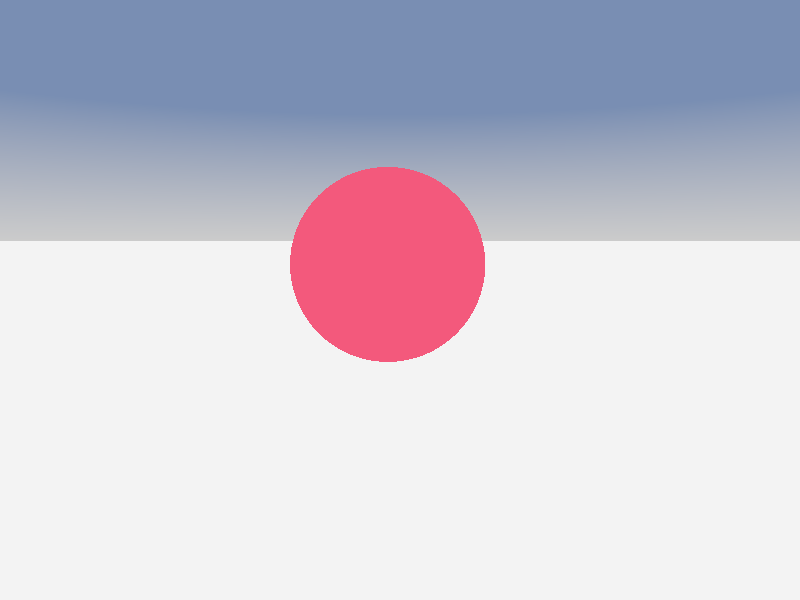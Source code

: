 global_settings{ assumed_gamma 1.0 } // Para renderizar lo mismo en macOS y Linux
#include "colors.inc"
#include "textures.inc"
#include "shapes.inc"
#include "rand.inc"
#declare Rand_1 = seed (12433);
/*
* Vista frontal 
*/
#declare front_pos = < 1, 10,-50.00> ;  
#declare front_look_at  = < 1, 5,  1.00> ;
#declare front_angle    =  0 ;

/* 
* Vista cenital 
*/
#declare top_pos = < 1, 30, -3> ;  
#declare top_look_at  = < 0, 0, 0> ;
#declare top_angle    =  0 ;

camera{ location front_pos
        angle    front_angle
        look_at  front_look_at
}

// Sol
light_source{<2000,3500,-2500> color White*0.9}

// Cielo
sky_sphere{ pigment{ gradient <0,1,0>
                     color_map{ [0   color rgb<1,1,1>*0.6         ]//White
                                [0.1 color rgb<0.24,0.34,0.56>*0.8]//~Navy
                                [0.9 color rgb<0.24,0.34,0.56>*0.8]//~Navy
                                [1.0 color rgb<1,1,1>*0.6         ]//White
                              }
                     scale 2 
                 }
} 

// Suelo
plane { <0,1,0>, 0  
      texture { NBglass pigment { color rgb <0.9,0.9,0.9>}}
      finish{phong 1
       diffuse 0.35}
}


#declare SoapBubbleTex = texture {
    pigment {Red}
        finish {
            Shiny
            diffuse 0.2
            //irid {0.3 thickness 0.5 turbulence 0.5}
            conserve_energy
        }
}  

#declare bubbleRadius=0.7;
#declare BigSphere = sphere {<0,8,0>, 8 texture{Ruby_Glass}}
#declare InnerSphere = sphere{<0,8,0>, 8-bubbleRadius}

union{
    object {BigSphere}
 #local Nr = 0;     // start
 #local EndNr = 50; // end
 #while (Nr< EndNr)

   
   sphere{VRand_In_Obj(InnerSphere, Rand_1), bubbleRadius 
           texture{ SoapBubbleTex}} 
 #local Nr = Nr + 1;  // next Nr
 #end // --------------- end of loop
 translate<0,0,0>
} // end of union
